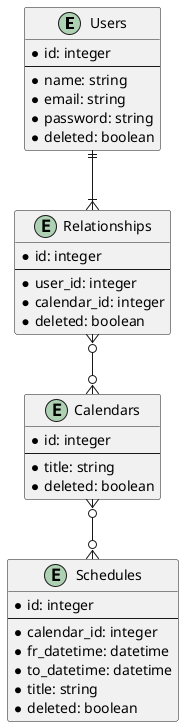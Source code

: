 @startuml model

entity "Users" as users {
  *id: integer
  --
  *name: string
  *email: string
  *password: string
  *deleted: boolean
}

entity "Relationships" as relationships {
  *id: integer
  --
  *user_id: integer
  *calendar_id: integer
  'permission: number
  *deleted: boolean
}

entity "Calendars" as calendars {
  *id: integer
  --
  *title: string
  *deleted: boolean
  ' kind: number (private, public)
}

entity "Schedules" as schedules {
  *id: integer
  --
  *calendar_id: integer
  *fr_datetime: datetime
  *to_datetime: datetime
  *title: string
  ' description: text
  *deleted: boolean
}

users ||--|{ relationships
relationships }o--o{ calendars
calendars }o--o{ schedules

@enduml